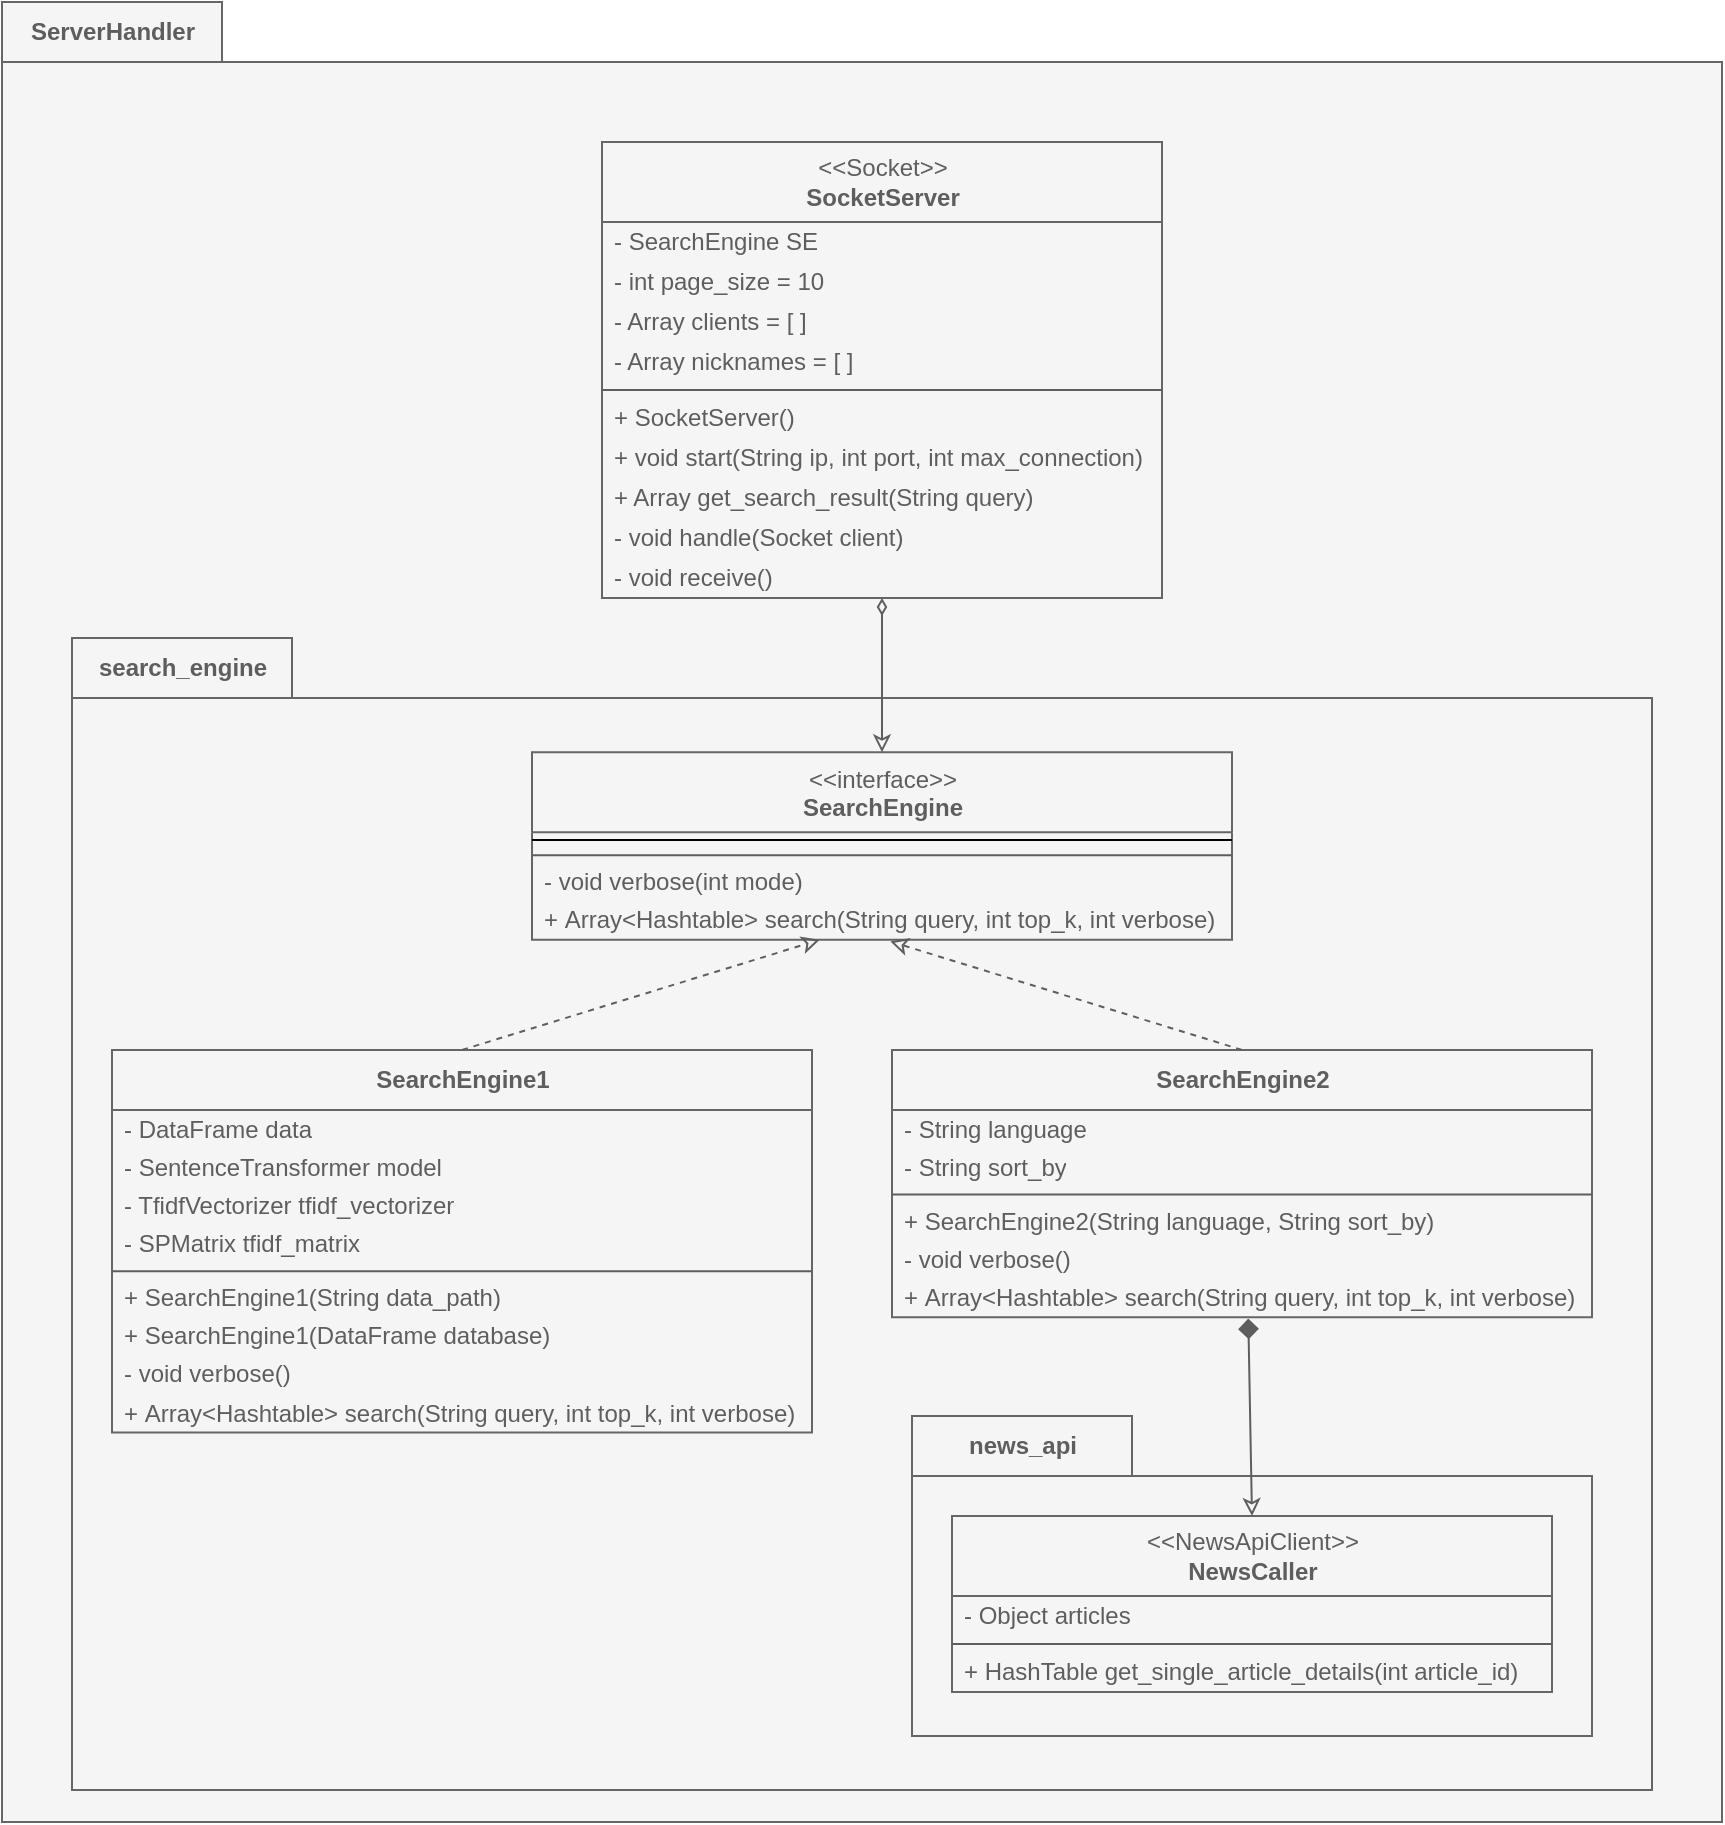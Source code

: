 <mxfile>
    <diagram id="Efh4c-zIfxgfzbKXJ6FO" name="Page-1">
        <mxGraphModel dx="931" dy="2396" grid="1" gridSize="10" guides="1" tooltips="1" connect="1" arrows="1" fold="1" page="1" pageScale="1" pageWidth="1169" pageHeight="827" background="#FFFFFF" math="0" shadow="0">
            <root>
                <mxCell id="0"/>
                <mxCell id="1" parent="0"/>
                <mxCell id="11" value="ServerHandler" style="shape=folder;fontStyle=1;tabWidth=110;tabHeight=30;tabPosition=left;html=1;boundedLbl=1;labelInHeader=1;container=1;collapsible=0;recursiveResize=0;rounded=0;fillColor=#f5f5f5;fontColor=#5E5E5E;strokeColor=#666666;" vertex="1" parent="1">
                    <mxGeometry x="750" y="-497" width="860" height="910" as="geometry"/>
                </mxCell>
                <mxCell id="298" value="search_engine" style="shape=folder;fontStyle=1;tabWidth=110;tabHeight=30;tabPosition=left;html=1;boundedLbl=1;labelInHeader=1;container=1;collapsible=0;fillColor=#f5f5f5;strokeColor=#666666;rounded=0;fontColor=#5E5E5E;" vertex="1" parent="11">
                    <mxGeometry x="35" y="318" width="790" height="576" as="geometry"/>
                </mxCell>
                <mxCell id="299" value="" style="html=1;strokeColor=none;resizeWidth=1;resizeHeight=1;fillColor=none;part=1;connectable=0;allowArrows=0;deletable=0;rounded=0;fontColor=#5E5E5E;" vertex="1" parent="298">
                    <mxGeometry width="790" height="293.236" relative="1" as="geometry">
                        <mxPoint y="30" as="offset"/>
                    </mxGeometry>
                </mxCell>
                <mxCell id="300" value="&lt;b&gt;SearchEngine1&lt;/b&gt;" style="swimlane;fontStyle=0;align=center;verticalAlign=middle;childLayout=stackLayout;horizontal=1;startSize=30;horizontalStack=0;resizeParent=1;resizeParentMax=0;resizeLast=0;collapsible=0;marginBottom=0;html=1;strokeColor=#666666;fontColor=#5E5E5E;fillColor=#f5f5f5;" vertex="1" parent="298">
                    <mxGeometry x="20" y="205.96" width="350" height="191.28" as="geometry"/>
                </mxCell>
                <mxCell id="301" value="- DataFrame data" style="text;html=1;strokeColor=none;fillColor=none;align=left;verticalAlign=middle;spacingLeft=4;spacingRight=4;overflow=hidden;rotatable=0;points=[[0,0.5],[1,0.5]];portConstraint=eastwest;fontColor=#5E5E5E;" vertex="1" parent="300">
                    <mxGeometry y="30" width="350" height="19.2" as="geometry"/>
                </mxCell>
                <mxCell id="302" value="- SentenceTransformer model" style="text;html=1;strokeColor=none;fillColor=none;align=left;verticalAlign=middle;spacingLeft=4;spacingRight=4;overflow=hidden;rotatable=0;points=[[0,0.5],[1,0.5]];portConstraint=eastwest;fontColor=#5E5E5E;" vertex="1" parent="300">
                    <mxGeometry y="49.2" width="350" height="19.2" as="geometry"/>
                </mxCell>
                <mxCell id="303" value="- TfidfVectorizer tfidf_vectorizer" style="text;html=1;strokeColor=none;fillColor=none;align=left;verticalAlign=middle;spacingLeft=4;spacingRight=4;overflow=hidden;rotatable=0;points=[[0,0.5],[1,0.5]];portConstraint=eastwest;fontColor=#5E5E5E;" vertex="1" parent="300">
                    <mxGeometry y="68.4" width="350" height="19.2" as="geometry"/>
                </mxCell>
                <mxCell id="304" value="- SPMatrix tfidf_matrix" style="text;html=1;strokeColor=none;fillColor=none;align=left;verticalAlign=middle;spacingLeft=4;spacingRight=4;overflow=hidden;rotatable=0;points=[[0,0.5],[1,0.5]];portConstraint=eastwest;fontColor=#5E5E5E;" vertex="1" parent="300">
                    <mxGeometry y="87.6" width="350" height="19.2" as="geometry"/>
                </mxCell>
                <mxCell id="305" value="" style="line;strokeWidth=1;fillColor=none;align=left;verticalAlign=middle;spacingTop=-1;spacingLeft=3;spacingRight=3;rotatable=0;labelPosition=right;points=[];portConstraint=eastwest;strokeColor=#5E5E5E;fontColor=#5E5E5E;" vertex="1" parent="300">
                    <mxGeometry y="106.8" width="350" height="7.68" as="geometry"/>
                </mxCell>
                <mxCell id="306" value="+ SearchEngine1(String data_path)" style="text;html=1;strokeColor=none;fillColor=none;align=left;verticalAlign=middle;spacingLeft=4;spacingRight=4;overflow=hidden;rotatable=0;points=[[0,0.5],[1,0.5]];portConstraint=eastwest;fontColor=#5E5E5E;" vertex="1" parent="300">
                    <mxGeometry y="114.48" width="350" height="19.2" as="geometry"/>
                </mxCell>
                <mxCell id="307" value="+ SearchEngine1(DataFrame database)" style="text;html=1;strokeColor=none;fillColor=none;align=left;verticalAlign=middle;spacingLeft=4;spacingRight=4;overflow=hidden;rotatable=0;points=[[0,0.5],[1,0.5]];portConstraint=eastwest;fontColor=#5E5E5E;" vertex="1" parent="300">
                    <mxGeometry y="133.68" width="350" height="19.2" as="geometry"/>
                </mxCell>
                <mxCell id="308" value="- void verbose()" style="text;html=1;strokeColor=none;fillColor=none;align=left;verticalAlign=middle;spacingLeft=4;spacingRight=4;overflow=hidden;rotatable=0;points=[[0,0.5],[1,0.5]];portConstraint=eastwest;fontColor=#5E5E5E;" vertex="1" parent="300">
                    <mxGeometry y="152.88" width="350" height="19.2" as="geometry"/>
                </mxCell>
                <mxCell id="309" value="+&amp;nbsp;Array&amp;lt;Hashtable&amp;gt; search(String query, int top_k, int verbose)" style="text;html=1;strokeColor=none;fillColor=none;align=left;verticalAlign=middle;spacingLeft=4;spacingRight=4;overflow=hidden;rotatable=0;points=[[0,0.5],[1,0.5]];portConstraint=eastwest;fontColor=#5E5E5E;" vertex="1" parent="300">
                    <mxGeometry y="172.08" width="350" height="19.2" as="geometry"/>
                </mxCell>
                <mxCell id="310" value="&amp;lt;&amp;lt;interface&amp;gt;&amp;gt;&lt;br&gt;&lt;b&gt;SearchEngine&lt;/b&gt;" style="swimlane;fontStyle=0;align=center;verticalAlign=top;childLayout=stackLayout;horizontal=1;startSize=40;horizontalStack=0;resizeParent=1;resizeParentMax=0;resizeLast=0;collapsible=0;marginBottom=0;html=1;fillColor=#f5f5f5;fontColor=#5E5E5E;strokeColor=#666666;rounded=0;" vertex="1" parent="298">
                    <mxGeometry x="230" y="57.16" width="350" height="93.76" as="geometry"/>
                </mxCell>
                <mxCell id="311" value="" style="line;strokeWidth=1;fillColor=none;align=left;verticalAlign=middle;spacingTop=-1;spacingLeft=3;spacingRight=3;rotatable=0;labelPosition=right;points=[];portConstraint=eastwest;rounded=0;fontColor=#5E5E5E;" vertex="1" parent="310">
                    <mxGeometry y="40" width="350" height="7.68" as="geometry"/>
                </mxCell>
                <mxCell id="312" value="" style="line;strokeWidth=1;fillColor=none;align=left;verticalAlign=middle;spacingTop=-1;spacingLeft=3;spacingRight=3;rotatable=0;labelPosition=right;points=[];portConstraint=eastwest;strokeColor=#5E5E5E;fontColor=#5E5E5E;" vertex="1" parent="310">
                    <mxGeometry y="47.68" width="350" height="7.68" as="geometry"/>
                </mxCell>
                <mxCell id="313" value="- void verbose(int mode)" style="text;html=1;strokeColor=none;fillColor=none;align=left;verticalAlign=middle;spacingLeft=4;spacingRight=4;overflow=hidden;rotatable=0;points=[[0,0.5],[1,0.5]];portConstraint=eastwest;rounded=0;fontColor=#5E5E5E;" vertex="1" parent="310">
                    <mxGeometry y="55.36" width="350" height="19.2" as="geometry"/>
                </mxCell>
                <mxCell id="314" value="+&amp;nbsp;Array&amp;lt;Hashtable&amp;gt; search(String query, int top_k, int verbose)" style="text;html=1;strokeColor=none;fillColor=none;align=left;verticalAlign=middle;spacingLeft=4;spacingRight=4;overflow=hidden;rotatable=0;points=[[0,0.5],[1,0.5]];portConstraint=eastwest;rounded=0;fontColor=#5E5E5E;" vertex="1" parent="310">
                    <mxGeometry y="74.56" width="350" height="19.2" as="geometry"/>
                </mxCell>
                <mxCell id="315" value="" style="html=1;verticalAlign=bottom;labelBackgroundColor=none;endArrow=classic;endFill=0;endSize=6;align=left;exitX=0.5;exitY=0;exitDx=0;exitDy=0;fontColor=#5E5E5E;strokeColor=#5E5E5E;dashed=1;" edge="1" parent="298" source="300" target="314">
                    <mxGeometry x="-0.74" relative="1" as="geometry">
                        <mxPoint x="170.0" y="-316.8" as="sourcePoint"/>
                        <mxPoint x="360" y="-364.8" as="targetPoint"/>
                        <mxPoint as="offset"/>
                    </mxGeometry>
                </mxCell>
                <mxCell id="316" value="SearchEngine2" style="swimlane;fontStyle=1;align=center;verticalAlign=middle;childLayout=stackLayout;horizontal=1;startSize=30;horizontalStack=0;resizeParent=1;resizeParentMax=0;resizeLast=0;collapsible=0;marginBottom=0;html=1;fillColor=#f5f5f5;fontColor=#5E5E5E;strokeColor=#666666;rounded=0;" vertex="1" parent="298">
                    <mxGeometry x="410" y="205.96" width="350" height="133.68" as="geometry"/>
                </mxCell>
                <mxCell id="317" value="- String language" style="text;html=1;strokeColor=none;fillColor=none;align=left;verticalAlign=middle;spacingLeft=4;spacingRight=4;overflow=hidden;rotatable=0;points=[[0,0.5],[1,0.5]];portConstraint=eastwest;rounded=0;fontColor=#5E5E5E;" vertex="1" parent="316">
                    <mxGeometry y="30" width="350" height="19.2" as="geometry"/>
                </mxCell>
                <mxCell id="318" value="- String sort_by" style="text;html=1;strokeColor=none;fillColor=none;align=left;verticalAlign=middle;spacingLeft=4;spacingRight=4;overflow=hidden;rotatable=0;points=[[0,0.5],[1,0.5]];portConstraint=eastwest;fontColor=#5E5E5E;rounded=0;" vertex="1" parent="316">
                    <mxGeometry y="49.2" width="350" height="19.2" as="geometry"/>
                </mxCell>
                <mxCell id="319" value="" style="line;strokeWidth=1;fillColor=none;align=left;verticalAlign=middle;spacingTop=-1;spacingLeft=3;spacingRight=3;rotatable=0;labelPosition=right;points=[];portConstraint=eastwest;rounded=0;fontColor=#5E5E5E;strokeColor=#5E5E5E;" vertex="1" parent="316">
                    <mxGeometry y="68.4" width="350" height="7.68" as="geometry"/>
                </mxCell>
                <mxCell id="320" value="+ SearchEngine2(String language, String sort_by)" style="text;html=1;strokeColor=none;fillColor=none;align=left;verticalAlign=middle;spacingLeft=4;spacingRight=4;overflow=hidden;rotatable=0;points=[[0,0.5],[1,0.5]];portConstraint=eastwest;rounded=0;fontColor=#5E5E5E;" vertex="1" parent="316">
                    <mxGeometry y="76.08" width="350" height="19.2" as="geometry"/>
                </mxCell>
                <mxCell id="321" value="- void verbose()" style="text;html=1;strokeColor=none;fillColor=none;align=left;verticalAlign=middle;spacingLeft=4;spacingRight=4;overflow=hidden;rotatable=0;points=[[0,0.5],[1,0.5]];portConstraint=eastwest;rounded=0;fontColor=#5E5E5E;" vertex="1" parent="316">
                    <mxGeometry y="95.28" width="350" height="19.2" as="geometry"/>
                </mxCell>
                <mxCell id="322" value="+&amp;nbsp;Array&amp;lt;Hashtable&amp;gt; search(String query, int top_k, int verbose)" style="text;html=1;strokeColor=none;fillColor=none;align=left;verticalAlign=middle;spacingLeft=4;spacingRight=4;overflow=hidden;rotatable=0;points=[[0,0.5],[1,0.5]];portConstraint=eastwest;rounded=0;fontColor=#5E5E5E;" vertex="1" parent="316">
                    <mxGeometry y="114.48" width="350" height="19.2" as="geometry"/>
                </mxCell>
                <mxCell id="323" value="" style="html=1;verticalAlign=bottom;labelBackgroundColor=none;endArrow=classic;endFill=0;endSize=6;align=left;exitX=0.5;exitY=0;exitDx=0;exitDy=0;fontColor=#5E5E5E;strokeColor=#5E5E5E;dashed=1;entryX=0.512;entryY=1.042;entryDx=0;entryDy=0;entryPerimeter=0;" edge="1" parent="298" source="316" target="314">
                    <mxGeometry x="-0.74" relative="1" as="geometry">
                        <mxPoint x="330" y="-259.2" as="sourcePoint"/>
                        <mxPoint x="550" y="-316.8" as="targetPoint"/>
                        <mxPoint as="offset"/>
                    </mxGeometry>
                </mxCell>
                <mxCell id="324" value="news_api" style="shape=folder;fontStyle=1;tabWidth=110;tabHeight=30;tabPosition=left;html=1;boundedLbl=1;labelInHeader=1;container=1;collapsible=0;fillColor=#f5f5f5;fontColor=#5E5E5E;strokeColor=#666666;rounded=0;" vertex="1" parent="298">
                    <mxGeometry x="420" y="389" width="340" height="160" as="geometry"/>
                </mxCell>
                <mxCell id="325" value="" style="html=1;strokeColor=none;resizeWidth=1;resizeHeight=1;fillColor=none;part=1;connectable=0;allowArrows=0;deletable=0;rounded=0;fontColor=#5E5E5E;" vertex="1" parent="324">
                    <mxGeometry width="340" height="112" relative="1" as="geometry">
                        <mxPoint y="30" as="offset"/>
                    </mxGeometry>
                </mxCell>
                <mxCell id="326" value="&amp;lt;&amp;lt;NewsApiClient&amp;gt;&amp;gt;&lt;br&gt;&lt;b&gt;NewsCaller&lt;/b&gt;" style="swimlane;fontStyle=0;align=center;verticalAlign=middle;childLayout=stackLayout;horizontal=1;startSize=40;horizontalStack=0;resizeParent=1;resizeParentMax=0;resizeLast=0;collapsible=0;marginBottom=0;html=1;strokeColor=#666666;fontColor=#5E5E5E;fillColor=#f5f5f5;" vertex="1" parent="324">
                    <mxGeometry x="20" y="50" width="300" height="88" as="geometry"/>
                </mxCell>
                <mxCell id="327" value="- Object articles" style="text;html=1;strokeColor=none;fillColor=none;align=left;verticalAlign=middle;spacingLeft=4;spacingRight=4;overflow=hidden;rotatable=0;points=[[0,0.5],[1,0.5]];portConstraint=eastwest;fontColor=#5E5E5E;" vertex="1" parent="326">
                    <mxGeometry y="40" width="300" height="20" as="geometry"/>
                </mxCell>
                <mxCell id="328" value="" style="line;strokeWidth=1;fillColor=none;align=left;verticalAlign=middle;spacingTop=-1;spacingLeft=3;spacingRight=3;rotatable=0;labelPosition=right;points=[];portConstraint=eastwest;strokeColor=#5E5E5E;fontColor=#5E5E5E;" vertex="1" parent="326">
                    <mxGeometry y="60" width="300" height="8" as="geometry"/>
                </mxCell>
                <mxCell id="329" value="+ HashTable get_single_article_details(int article_id)" style="text;html=1;strokeColor=none;fillColor=none;align=left;verticalAlign=middle;spacingLeft=4;spacingRight=4;overflow=hidden;rotatable=0;points=[[0,0.5],[1,0.5]];portConstraint=eastwest;fontColor=#5E5E5E;" vertex="1" parent="326">
                    <mxGeometry y="68" width="300" height="20" as="geometry"/>
                </mxCell>
                <mxCell id="330" value="" style="endArrow=classic;startArrow=diamond;endFill=0;startFill=1;html=1;verticalAlign=bottom;labelBackgroundColor=none;strokeWidth=1;startSize=8;strokeColor=#5E5E5E;fontColor=#5E5E5E;entryX=0.5;entryY=0;entryDx=0;entryDy=0;exitX=0.509;exitY=1.033;exitDx=0;exitDy=0;exitPerimeter=0;" edge="1" parent="298" source="322" target="326">
                    <mxGeometry width="160" relative="1" as="geometry">
                        <mxPoint x="250" y="430" as="sourcePoint"/>
                        <mxPoint x="410" y="430" as="targetPoint"/>
                    </mxGeometry>
                </mxCell>
                <mxCell id="331" value="&amp;lt;&amp;lt;Socket&amp;gt;&amp;gt;&lt;br&gt;&lt;b&gt;SocketServer&lt;/b&gt;" style="swimlane;fontStyle=0;align=center;verticalAlign=middle;childLayout=stackLayout;horizontal=1;startSize=40;horizontalStack=0;resizeParent=1;resizeParentMax=0;resizeLast=0;collapsible=0;marginBottom=0;html=1;strokeColor=#666666;fontColor=#5E5E5E;fillColor=#f5f5f5;" vertex="1" parent="11">
                    <mxGeometry x="300" y="70" width="280" height="228" as="geometry"/>
                </mxCell>
                <mxCell id="333" value="- SearchEngine SE" style="text;html=1;strokeColor=none;fillColor=none;align=left;verticalAlign=middle;spacingLeft=4;spacingRight=4;overflow=hidden;rotatable=0;points=[[0,0.5],[1,0.5]];portConstraint=eastwest;fontColor=#5E5E5E;" vertex="1" parent="331">
                    <mxGeometry y="40" width="280" height="20" as="geometry"/>
                </mxCell>
                <mxCell id="334" value="- int page_size = 10" style="text;html=1;strokeColor=none;fillColor=none;align=left;verticalAlign=middle;spacingLeft=4;spacingRight=4;overflow=hidden;rotatable=0;points=[[0,0.5],[1,0.5]];portConstraint=eastwest;fontColor=#5E5E5E;" vertex="1" parent="331">
                    <mxGeometry y="60" width="280" height="20" as="geometry"/>
                </mxCell>
                <mxCell id="335" value="- Array clients = [ ]" style="text;html=1;strokeColor=none;fillColor=none;align=left;verticalAlign=middle;spacingLeft=4;spacingRight=4;overflow=hidden;rotatable=0;points=[[0,0.5],[1,0.5]];portConstraint=eastwest;fontColor=#5E5E5E;" vertex="1" parent="331">
                    <mxGeometry y="80" width="280" height="20" as="geometry"/>
                </mxCell>
                <mxCell id="336" value="- Array nicknames = [ ]" style="text;html=1;strokeColor=none;fillColor=none;align=left;verticalAlign=middle;spacingLeft=4;spacingRight=4;overflow=hidden;rotatable=0;points=[[0,0.5],[1,0.5]];portConstraint=eastwest;fontColor=#5E5E5E;" vertex="1" parent="331">
                    <mxGeometry y="100" width="280" height="20" as="geometry"/>
                </mxCell>
                <mxCell id="337" value="" style="line;strokeWidth=1;fillColor=none;align=left;verticalAlign=middle;spacingTop=-1;spacingLeft=3;spacingRight=3;rotatable=0;labelPosition=right;points=[];portConstraint=eastwest;strokeColor=#5E5E5E;fontColor=#5E5E5E;" vertex="1" parent="331">
                    <mxGeometry y="120" width="280" height="8" as="geometry"/>
                </mxCell>
                <mxCell id="338" value="+ SocketServer()" style="text;html=1;strokeColor=none;fillColor=none;align=left;verticalAlign=middle;spacingLeft=4;spacingRight=4;overflow=hidden;rotatable=0;points=[[0,0.5],[1,0.5]];portConstraint=eastwest;fontColor=#5E5E5E;" vertex="1" parent="331">
                    <mxGeometry y="128" width="280" height="20" as="geometry"/>
                </mxCell>
                <mxCell id="339" value="+ void start(String ip, int port, int max_connection)" style="text;html=1;strokeColor=none;fillColor=none;align=left;verticalAlign=middle;spacingLeft=4;spacingRight=4;overflow=hidden;rotatable=0;points=[[0,0.5],[1,0.5]];portConstraint=eastwest;fontColor=#5E5E5E;" vertex="1" parent="331">
                    <mxGeometry y="148" width="280" height="20" as="geometry"/>
                </mxCell>
                <mxCell id="340" value="+ Array&lt;String&gt; get_search_result(String query)" style="text;html=1;strokeColor=none;fillColor=none;align=left;verticalAlign=middle;spacingLeft=4;spacingRight=4;overflow=hidden;rotatable=0;points=[[0,0.5],[1,0.5]];portConstraint=eastwest;fontColor=#5E5E5E;" vertex="1" parent="331">
                    <mxGeometry y="168" width="280" height="20" as="geometry"/>
                </mxCell>
                <mxCell id="341" value="- void handle(Socket client)" style="text;html=1;strokeColor=none;fillColor=none;align=left;verticalAlign=middle;spacingLeft=4;spacingRight=4;overflow=hidden;rotatable=0;points=[[0,0.5],[1,0.5]];portConstraint=eastwest;fontColor=#5E5E5E;" vertex="1" parent="331">
                    <mxGeometry y="188" width="280" height="20" as="geometry"/>
                </mxCell>
                <mxCell id="342" value="- void receive()" style="text;html=1;strokeColor=none;fillColor=none;align=left;verticalAlign=middle;spacingLeft=4;spacingRight=4;overflow=hidden;rotatable=0;points=[[0,0.5],[1,0.5]];portConstraint=eastwest;fontColor=#5E5E5E;" vertex="1" parent="331">
                    <mxGeometry y="208" width="280" height="20" as="geometry"/>
                </mxCell>
                <mxCell id="343" style="edgeStyle=none;html=1;exitX=0.5;exitY=0;exitDx=0;exitDy=0;strokeColor=#5E5E5E;fontColor=#5E5E5E;startArrow=classic;startFill=0;endArrow=diamondThin;endFill=0;" edge="1" parent="11" source="310" target="342">
                    <mxGeometry relative="1" as="geometry"/>
                </mxCell>
            </root>
        </mxGraphModel>
    </diagram>
</mxfile>